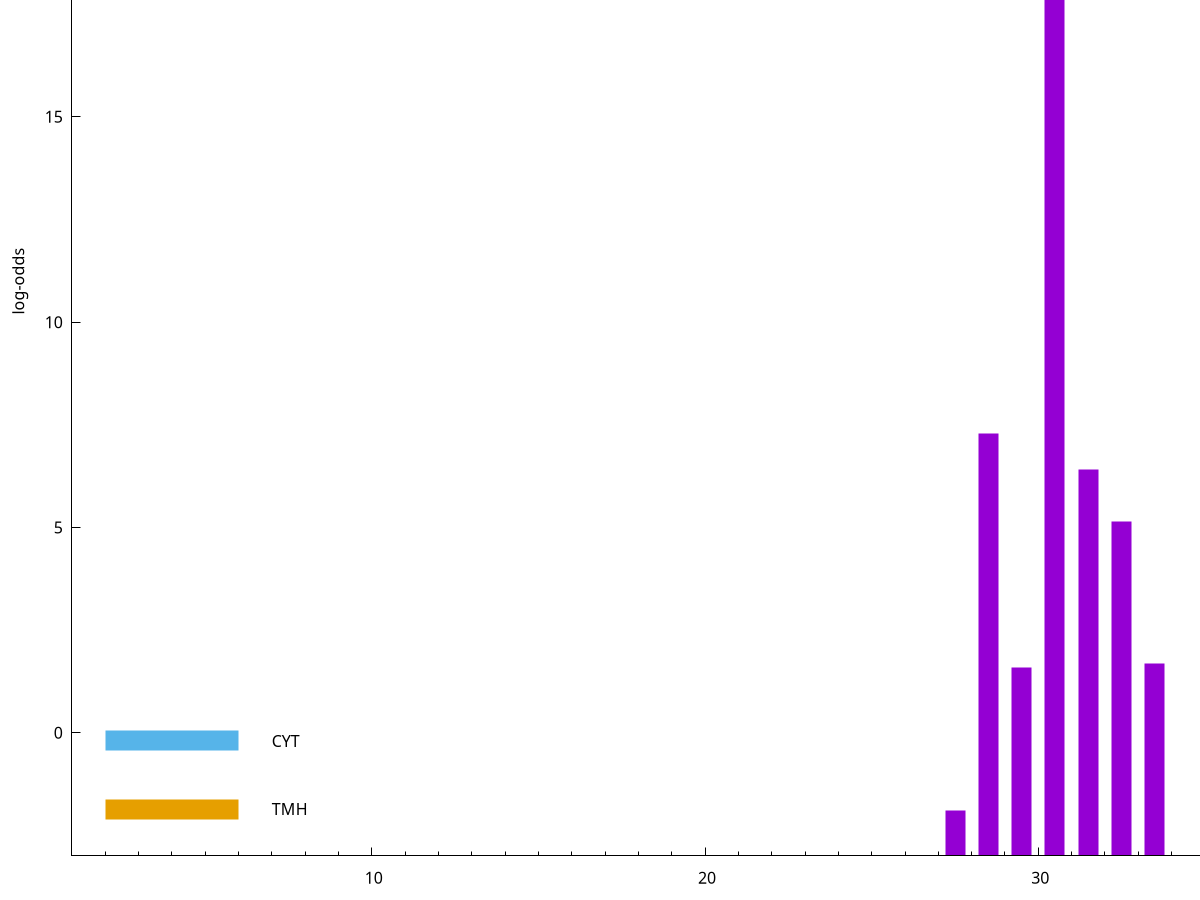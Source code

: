 set title "LipoP predictions for SRR5666609.gff"
set size 2., 1.4
set xrange [1:70] 
set mxtics 10
set yrange [-3:25]
set y2range [0:28]
set ylabel "log-odds"
set term postscript eps color solid "Helvetica" 30
set output "SRR5666609.gff2.eps"
set arrow from 2,21.6807 to 6,21.6807 nohead lt 1 lw 20
set label "SpI" at 7,21.6807
set arrow from 2,-0.200913 to 6,-0.200913 nohead lt 3 lw 20
set label "CYT" at 7,-0.200913
set arrow from 2,-1.85771 to 6,-1.85771 nohead lt 4 lw 20
set label "TMH" at 7,-1.85771
set arrow from 2,21.6807 to 6,21.6807 nohead lt 1 lw 20
set label "SpI" at 7,21.6807
# NOTE: The scores below are the log-odds scores with the threshold
# NOTE: subtracted (a hack to make gnuplot make the histogram all
# NOTE: look nice).
plot "-" axes x1y2 title "" with impulses lt 1 lw 20
30.500000 24.680600
28.500000 10.293260
31.500000 9.401230
32.500000 8.147110
33.500000 4.683130
29.500000 4.592760
27.500000 1.101130
e
exit
